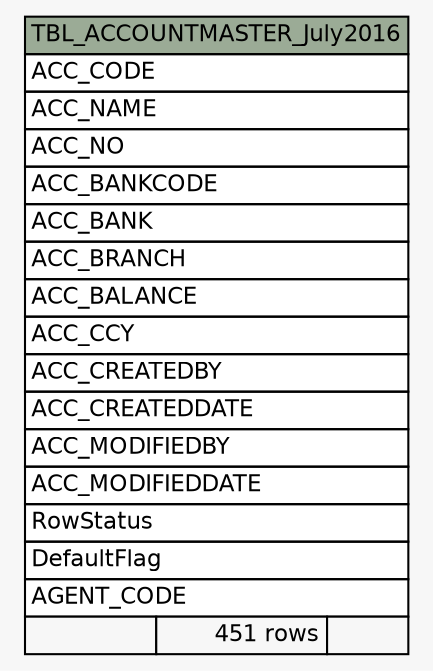 // dot 2.38.0 on Windows 10 10.0
// SchemaSpy rev 590
digraph "TBL_ACCOUNTMASTER_July2016" {
  graph [
    rankdir="RL"
    bgcolor="#f7f7f7"
    nodesep="0.18"
    ranksep="0.46"
    fontname="Helvetica"
    fontsize="11"
  ];
  node [
    fontname="Helvetica"
    fontsize="11"
    shape="plaintext"
  ];
  edge [
    arrowsize="0.8"
  ];
  "TBL_ACCOUNTMASTER_July2016" [
    label=<
    <TABLE BORDER="0" CELLBORDER="1" CELLSPACING="0" BGCOLOR="#ffffff">
      <TR><TD COLSPAN="3" BGCOLOR="#9bab96" ALIGN="CENTER">TBL_ACCOUNTMASTER_July2016</TD></TR>
      <TR><TD PORT="ACC_CODE" COLSPAN="3" ALIGN="LEFT">ACC_CODE</TD></TR>
      <TR><TD PORT="ACC_NAME" COLSPAN="3" ALIGN="LEFT">ACC_NAME</TD></TR>
      <TR><TD PORT="ACC_NO" COLSPAN="3" ALIGN="LEFT">ACC_NO</TD></TR>
      <TR><TD PORT="ACC_BANKCODE" COLSPAN="3" ALIGN="LEFT">ACC_BANKCODE</TD></TR>
      <TR><TD PORT="ACC_BANK" COLSPAN="3" ALIGN="LEFT">ACC_BANK</TD></TR>
      <TR><TD PORT="ACC_BRANCH" COLSPAN="3" ALIGN="LEFT">ACC_BRANCH</TD></TR>
      <TR><TD PORT="ACC_BALANCE" COLSPAN="3" ALIGN="LEFT">ACC_BALANCE</TD></TR>
      <TR><TD PORT="ACC_CCY" COLSPAN="3" ALIGN="LEFT">ACC_CCY</TD></TR>
      <TR><TD PORT="ACC_CREATEDBY" COLSPAN="3" ALIGN="LEFT">ACC_CREATEDBY</TD></TR>
      <TR><TD PORT="ACC_CREATEDDATE" COLSPAN="3" ALIGN="LEFT">ACC_CREATEDDATE</TD></TR>
      <TR><TD PORT="ACC_MODIFIEDBY" COLSPAN="3" ALIGN="LEFT">ACC_MODIFIEDBY</TD></TR>
      <TR><TD PORT="ACC_MODIFIEDDATE" COLSPAN="3" ALIGN="LEFT">ACC_MODIFIEDDATE</TD></TR>
      <TR><TD PORT="RowStatus" COLSPAN="3" ALIGN="LEFT">RowStatus</TD></TR>
      <TR><TD PORT="DefaultFlag" COLSPAN="3" ALIGN="LEFT">DefaultFlag</TD></TR>
      <TR><TD PORT="AGENT_CODE" COLSPAN="3" ALIGN="LEFT">AGENT_CODE</TD></TR>
      <TR><TD ALIGN="LEFT" BGCOLOR="#f7f7f7">  </TD><TD ALIGN="RIGHT" BGCOLOR="#f7f7f7">451 rows</TD><TD ALIGN="RIGHT" BGCOLOR="#f7f7f7">  </TD></TR>
    </TABLE>>
    URL="tables/TBL_ACCOUNTMASTER_July2016.html"
    tooltip="TBL_ACCOUNTMASTER_July2016"
  ];
}
